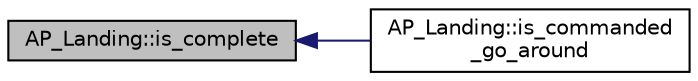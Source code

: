digraph "AP_Landing::is_complete"
{
 // INTERACTIVE_SVG=YES
  edge [fontname="Helvetica",fontsize="10",labelfontname="Helvetica",labelfontsize="10"];
  node [fontname="Helvetica",fontsize="10",shape=record];
  rankdir="LR";
  Node1 [label="AP_Landing::is_complete",height=0.2,width=0.4,color="black", fillcolor="grey75", style="filled", fontcolor="black"];
  Node1 -> Node2 [dir="back",color="midnightblue",fontsize="10",style="solid",fontname="Helvetica"];
  Node2 [label="AP_Landing::is_commanded\l_go_around",height=0.2,width=0.4,color="black", fillcolor="white", style="filled",URL="$classAP__Landing.html#a0739b18f2bc8bb6c0b03a098a920b44c"];
}

